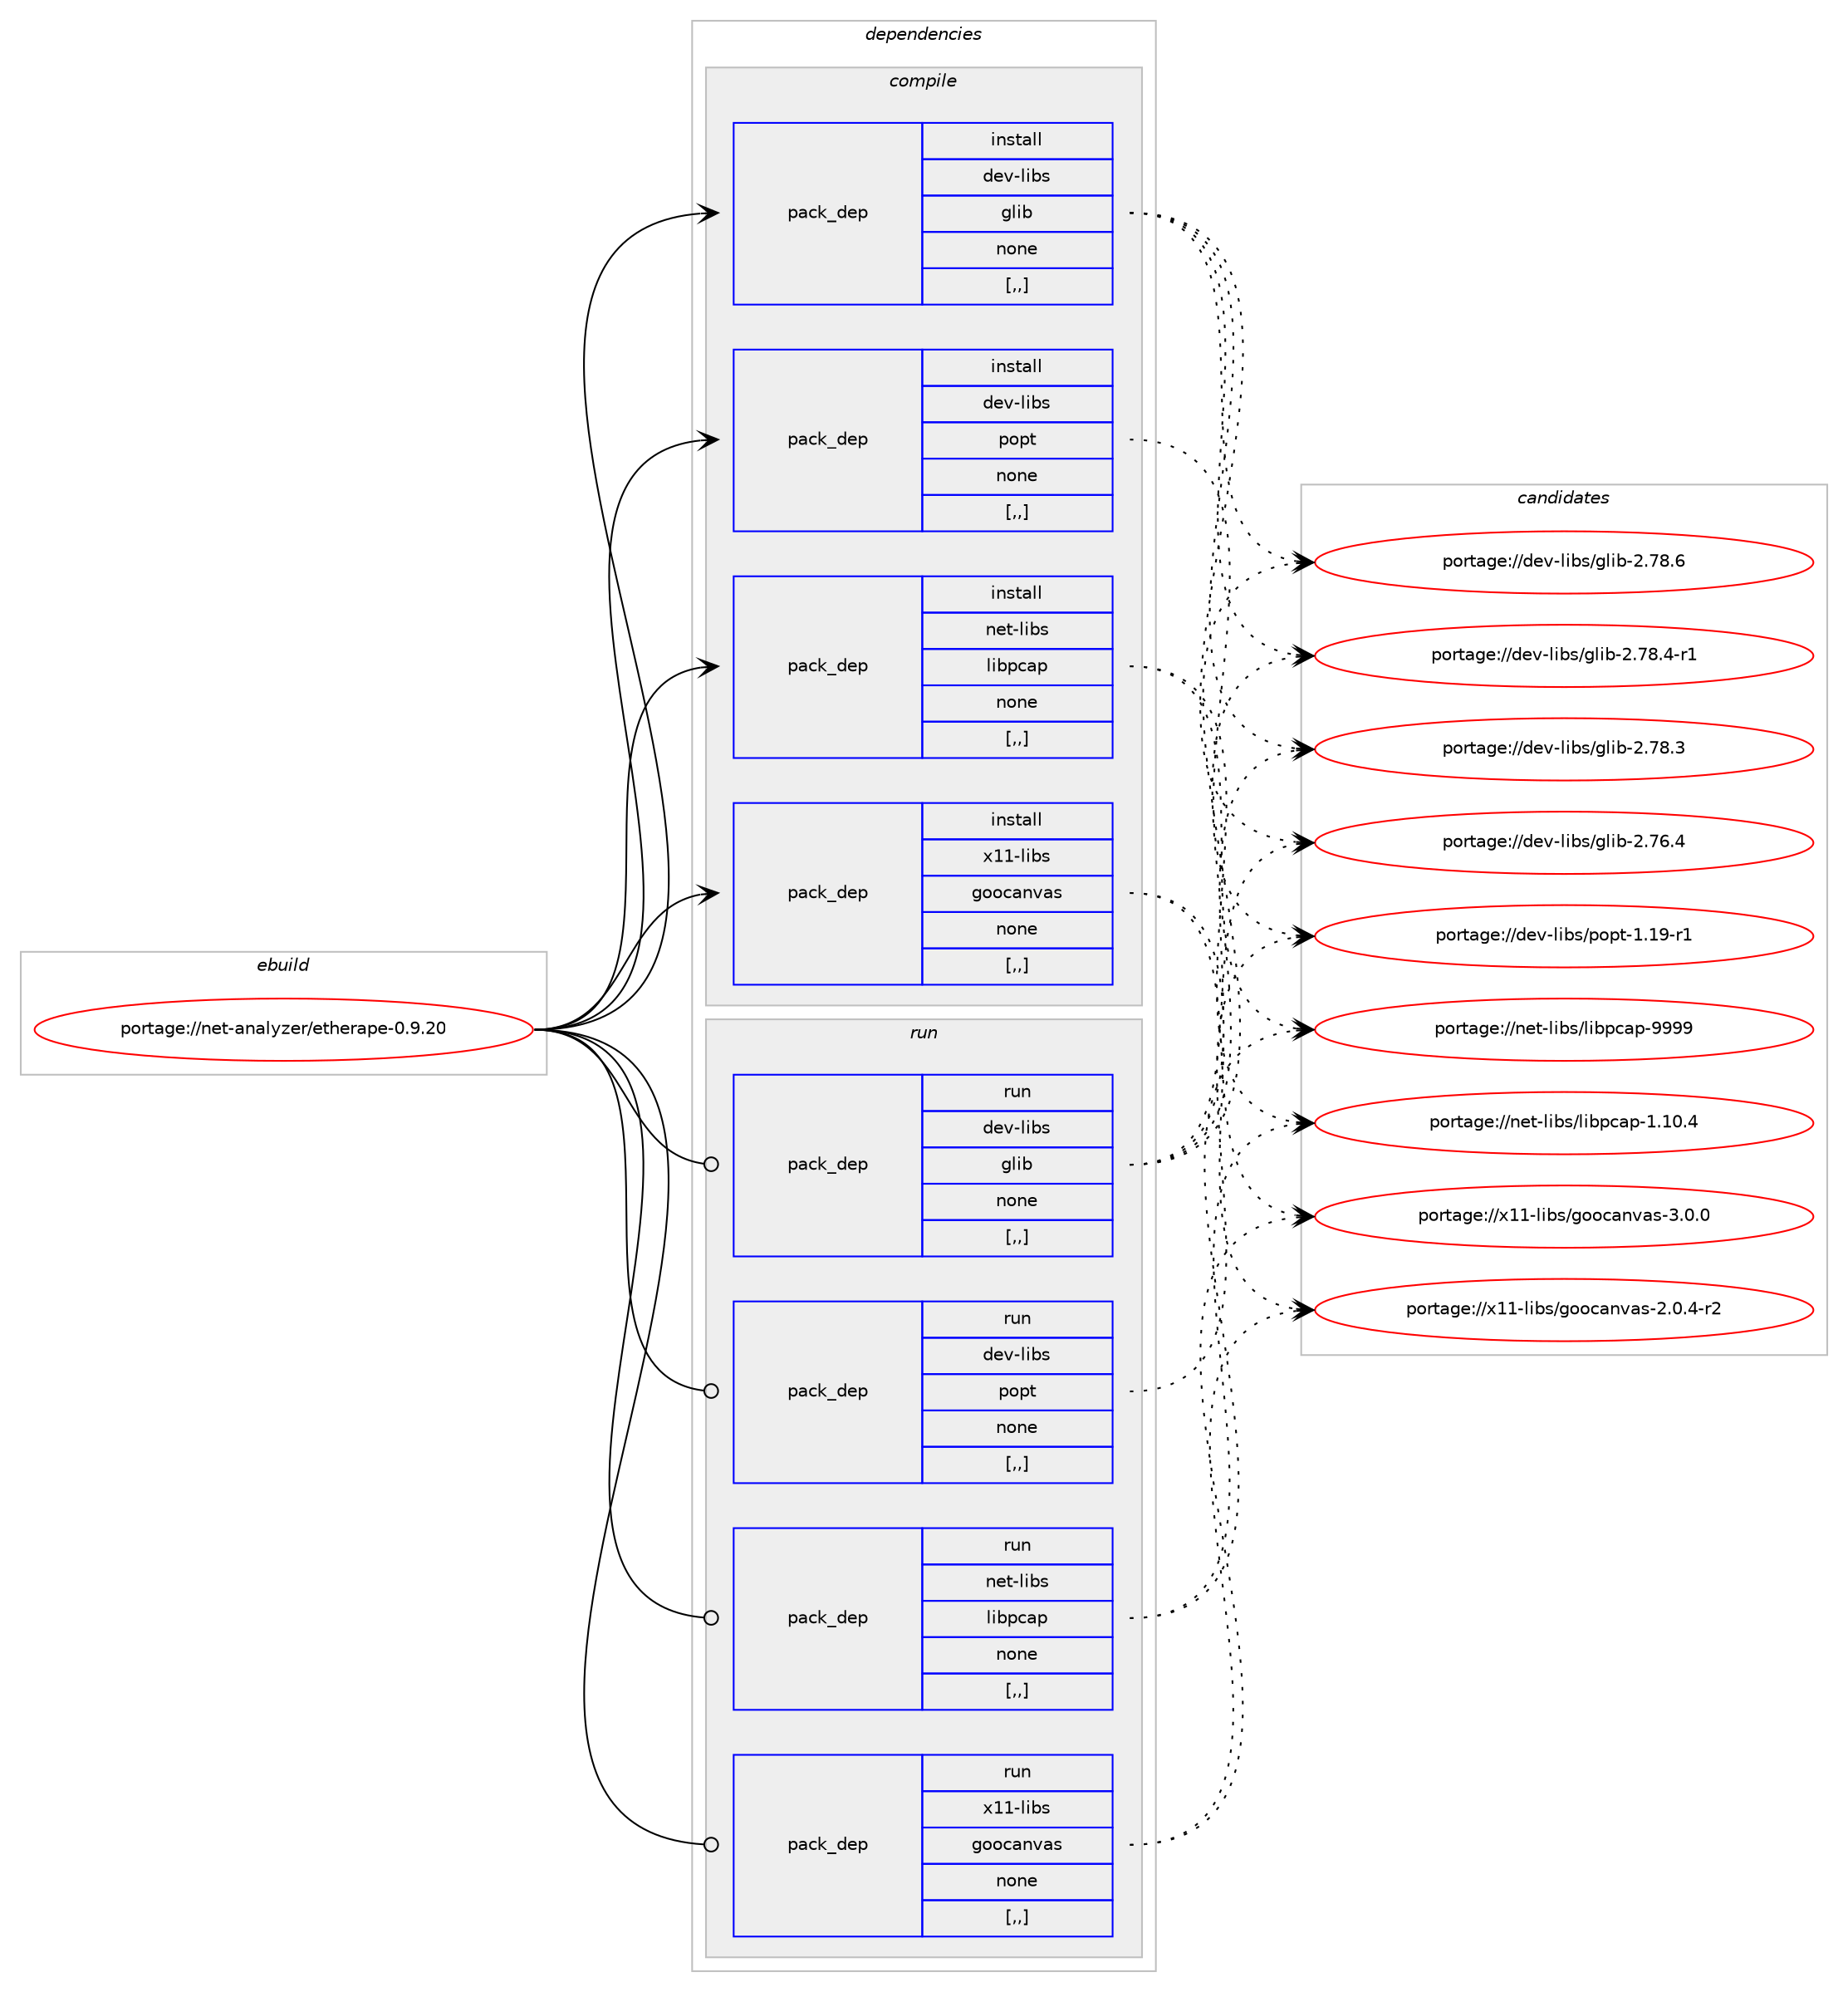 digraph prolog {

# *************
# Graph options
# *************

newrank=true;
concentrate=true;
compound=true;
graph [rankdir=LR,fontname=Helvetica,fontsize=10,ranksep=1.5];#, ranksep=2.5, nodesep=0.2];
edge  [arrowhead=vee];
node  [fontname=Helvetica,fontsize=10];

# **********
# The ebuild
# **********

subgraph cluster_leftcol {
color=gray;
label=<<i>ebuild</i>>;
id [label="portage://net-analyzer/etherape-0.9.20", color=red, width=4, href="../net-analyzer/etherape-0.9.20.svg"];
}

# ****************
# The dependencies
# ****************

subgraph cluster_midcol {
color=gray;
label=<<i>dependencies</i>>;
subgraph cluster_compile {
fillcolor="#eeeeee";
style=filled;
label=<<i>compile</i>>;
subgraph pack247436 {
dependency336621 [label=<<TABLE BORDER="0" CELLBORDER="1" CELLSPACING="0" CELLPADDING="4" WIDTH="220"><TR><TD ROWSPAN="6" CELLPADDING="30">pack_dep</TD></TR><TR><TD WIDTH="110">install</TD></TR><TR><TD>dev-libs</TD></TR><TR><TD>glib</TD></TR><TR><TD>none</TD></TR><TR><TD>[,,]</TD></TR></TABLE>>, shape=none, color=blue];
}
id:e -> dependency336621:w [weight=20,style="solid",arrowhead="vee"];
subgraph pack247437 {
dependency336622 [label=<<TABLE BORDER="0" CELLBORDER="1" CELLSPACING="0" CELLPADDING="4" WIDTH="220"><TR><TD ROWSPAN="6" CELLPADDING="30">pack_dep</TD></TR><TR><TD WIDTH="110">install</TD></TR><TR><TD>dev-libs</TD></TR><TR><TD>popt</TD></TR><TR><TD>none</TD></TR><TR><TD>[,,]</TD></TR></TABLE>>, shape=none, color=blue];
}
id:e -> dependency336622:w [weight=20,style="solid",arrowhead="vee"];
subgraph pack247438 {
dependency336623 [label=<<TABLE BORDER="0" CELLBORDER="1" CELLSPACING="0" CELLPADDING="4" WIDTH="220"><TR><TD ROWSPAN="6" CELLPADDING="30">pack_dep</TD></TR><TR><TD WIDTH="110">install</TD></TR><TR><TD>net-libs</TD></TR><TR><TD>libpcap</TD></TR><TR><TD>none</TD></TR><TR><TD>[,,]</TD></TR></TABLE>>, shape=none, color=blue];
}
id:e -> dependency336623:w [weight=20,style="solid",arrowhead="vee"];
subgraph pack247439 {
dependency336624 [label=<<TABLE BORDER="0" CELLBORDER="1" CELLSPACING="0" CELLPADDING="4" WIDTH="220"><TR><TD ROWSPAN="6" CELLPADDING="30">pack_dep</TD></TR><TR><TD WIDTH="110">install</TD></TR><TR><TD>x11-libs</TD></TR><TR><TD>goocanvas</TD></TR><TR><TD>none</TD></TR><TR><TD>[,,]</TD></TR></TABLE>>, shape=none, color=blue];
}
id:e -> dependency336624:w [weight=20,style="solid",arrowhead="vee"];
}
subgraph cluster_compileandrun {
fillcolor="#eeeeee";
style=filled;
label=<<i>compile and run</i>>;
}
subgraph cluster_run {
fillcolor="#eeeeee";
style=filled;
label=<<i>run</i>>;
subgraph pack247440 {
dependency336625 [label=<<TABLE BORDER="0" CELLBORDER="1" CELLSPACING="0" CELLPADDING="4" WIDTH="220"><TR><TD ROWSPAN="6" CELLPADDING="30">pack_dep</TD></TR><TR><TD WIDTH="110">run</TD></TR><TR><TD>dev-libs</TD></TR><TR><TD>glib</TD></TR><TR><TD>none</TD></TR><TR><TD>[,,]</TD></TR></TABLE>>, shape=none, color=blue];
}
id:e -> dependency336625:w [weight=20,style="solid",arrowhead="odot"];
subgraph pack247441 {
dependency336626 [label=<<TABLE BORDER="0" CELLBORDER="1" CELLSPACING="0" CELLPADDING="4" WIDTH="220"><TR><TD ROWSPAN="6" CELLPADDING="30">pack_dep</TD></TR><TR><TD WIDTH="110">run</TD></TR><TR><TD>dev-libs</TD></TR><TR><TD>popt</TD></TR><TR><TD>none</TD></TR><TR><TD>[,,]</TD></TR></TABLE>>, shape=none, color=blue];
}
id:e -> dependency336626:w [weight=20,style="solid",arrowhead="odot"];
subgraph pack247442 {
dependency336627 [label=<<TABLE BORDER="0" CELLBORDER="1" CELLSPACING="0" CELLPADDING="4" WIDTH="220"><TR><TD ROWSPAN="6" CELLPADDING="30">pack_dep</TD></TR><TR><TD WIDTH="110">run</TD></TR><TR><TD>net-libs</TD></TR><TR><TD>libpcap</TD></TR><TR><TD>none</TD></TR><TR><TD>[,,]</TD></TR></TABLE>>, shape=none, color=blue];
}
id:e -> dependency336627:w [weight=20,style="solid",arrowhead="odot"];
subgraph pack247443 {
dependency336628 [label=<<TABLE BORDER="0" CELLBORDER="1" CELLSPACING="0" CELLPADDING="4" WIDTH="220"><TR><TD ROWSPAN="6" CELLPADDING="30">pack_dep</TD></TR><TR><TD WIDTH="110">run</TD></TR><TR><TD>x11-libs</TD></TR><TR><TD>goocanvas</TD></TR><TR><TD>none</TD></TR><TR><TD>[,,]</TD></TR></TABLE>>, shape=none, color=blue];
}
id:e -> dependency336628:w [weight=20,style="solid",arrowhead="odot"];
}
}

# **************
# The candidates
# **************

subgraph cluster_choices {
rank=same;
color=gray;
label=<<i>candidates</i>>;

subgraph choice247436 {
color=black;
nodesep=1;
choice1001011184510810598115471031081059845504655564654 [label="portage://dev-libs/glib-2.78.6", color=red, width=4,href="../dev-libs/glib-2.78.6.svg"];
choice10010111845108105981154710310810598455046555646524511449 [label="portage://dev-libs/glib-2.78.4-r1", color=red, width=4,href="../dev-libs/glib-2.78.4-r1.svg"];
choice1001011184510810598115471031081059845504655564651 [label="portage://dev-libs/glib-2.78.3", color=red, width=4,href="../dev-libs/glib-2.78.3.svg"];
choice1001011184510810598115471031081059845504655544652 [label="portage://dev-libs/glib-2.76.4", color=red, width=4,href="../dev-libs/glib-2.76.4.svg"];
dependency336621:e -> choice1001011184510810598115471031081059845504655564654:w [style=dotted,weight="100"];
dependency336621:e -> choice10010111845108105981154710310810598455046555646524511449:w [style=dotted,weight="100"];
dependency336621:e -> choice1001011184510810598115471031081059845504655564651:w [style=dotted,weight="100"];
dependency336621:e -> choice1001011184510810598115471031081059845504655544652:w [style=dotted,weight="100"];
}
subgraph choice247437 {
color=black;
nodesep=1;
choice10010111845108105981154711211111211645494649574511449 [label="portage://dev-libs/popt-1.19-r1", color=red, width=4,href="../dev-libs/popt-1.19-r1.svg"];
dependency336622:e -> choice10010111845108105981154711211111211645494649574511449:w [style=dotted,weight="100"];
}
subgraph choice247438 {
color=black;
nodesep=1;
choice1101011164510810598115471081059811299971124557575757 [label="portage://net-libs/libpcap-9999", color=red, width=4,href="../net-libs/libpcap-9999.svg"];
choice11010111645108105981154710810598112999711245494649484652 [label="portage://net-libs/libpcap-1.10.4", color=red, width=4,href="../net-libs/libpcap-1.10.4.svg"];
dependency336623:e -> choice1101011164510810598115471081059811299971124557575757:w [style=dotted,weight="100"];
dependency336623:e -> choice11010111645108105981154710810598112999711245494649484652:w [style=dotted,weight="100"];
}
subgraph choice247439 {
color=black;
nodesep=1;
choice1204949451081059811547103111111999711011897115455146484648 [label="portage://x11-libs/goocanvas-3.0.0", color=red, width=4,href="../x11-libs/goocanvas-3.0.0.svg"];
choice12049494510810598115471031111119997110118971154550464846524511450 [label="portage://x11-libs/goocanvas-2.0.4-r2", color=red, width=4,href="../x11-libs/goocanvas-2.0.4-r2.svg"];
dependency336624:e -> choice1204949451081059811547103111111999711011897115455146484648:w [style=dotted,weight="100"];
dependency336624:e -> choice12049494510810598115471031111119997110118971154550464846524511450:w [style=dotted,weight="100"];
}
subgraph choice247440 {
color=black;
nodesep=1;
choice1001011184510810598115471031081059845504655564654 [label="portage://dev-libs/glib-2.78.6", color=red, width=4,href="../dev-libs/glib-2.78.6.svg"];
choice10010111845108105981154710310810598455046555646524511449 [label="portage://dev-libs/glib-2.78.4-r1", color=red, width=4,href="../dev-libs/glib-2.78.4-r1.svg"];
choice1001011184510810598115471031081059845504655564651 [label="portage://dev-libs/glib-2.78.3", color=red, width=4,href="../dev-libs/glib-2.78.3.svg"];
choice1001011184510810598115471031081059845504655544652 [label="portage://dev-libs/glib-2.76.4", color=red, width=4,href="../dev-libs/glib-2.76.4.svg"];
dependency336625:e -> choice1001011184510810598115471031081059845504655564654:w [style=dotted,weight="100"];
dependency336625:e -> choice10010111845108105981154710310810598455046555646524511449:w [style=dotted,weight="100"];
dependency336625:e -> choice1001011184510810598115471031081059845504655564651:w [style=dotted,weight="100"];
dependency336625:e -> choice1001011184510810598115471031081059845504655544652:w [style=dotted,weight="100"];
}
subgraph choice247441 {
color=black;
nodesep=1;
choice10010111845108105981154711211111211645494649574511449 [label="portage://dev-libs/popt-1.19-r1", color=red, width=4,href="../dev-libs/popt-1.19-r1.svg"];
dependency336626:e -> choice10010111845108105981154711211111211645494649574511449:w [style=dotted,weight="100"];
}
subgraph choice247442 {
color=black;
nodesep=1;
choice1101011164510810598115471081059811299971124557575757 [label="portage://net-libs/libpcap-9999", color=red, width=4,href="../net-libs/libpcap-9999.svg"];
choice11010111645108105981154710810598112999711245494649484652 [label="portage://net-libs/libpcap-1.10.4", color=red, width=4,href="../net-libs/libpcap-1.10.4.svg"];
dependency336627:e -> choice1101011164510810598115471081059811299971124557575757:w [style=dotted,weight="100"];
dependency336627:e -> choice11010111645108105981154710810598112999711245494649484652:w [style=dotted,weight="100"];
}
subgraph choice247443 {
color=black;
nodesep=1;
choice1204949451081059811547103111111999711011897115455146484648 [label="portage://x11-libs/goocanvas-3.0.0", color=red, width=4,href="../x11-libs/goocanvas-3.0.0.svg"];
choice12049494510810598115471031111119997110118971154550464846524511450 [label="portage://x11-libs/goocanvas-2.0.4-r2", color=red, width=4,href="../x11-libs/goocanvas-2.0.4-r2.svg"];
dependency336628:e -> choice1204949451081059811547103111111999711011897115455146484648:w [style=dotted,weight="100"];
dependency336628:e -> choice12049494510810598115471031111119997110118971154550464846524511450:w [style=dotted,weight="100"];
}
}

}
